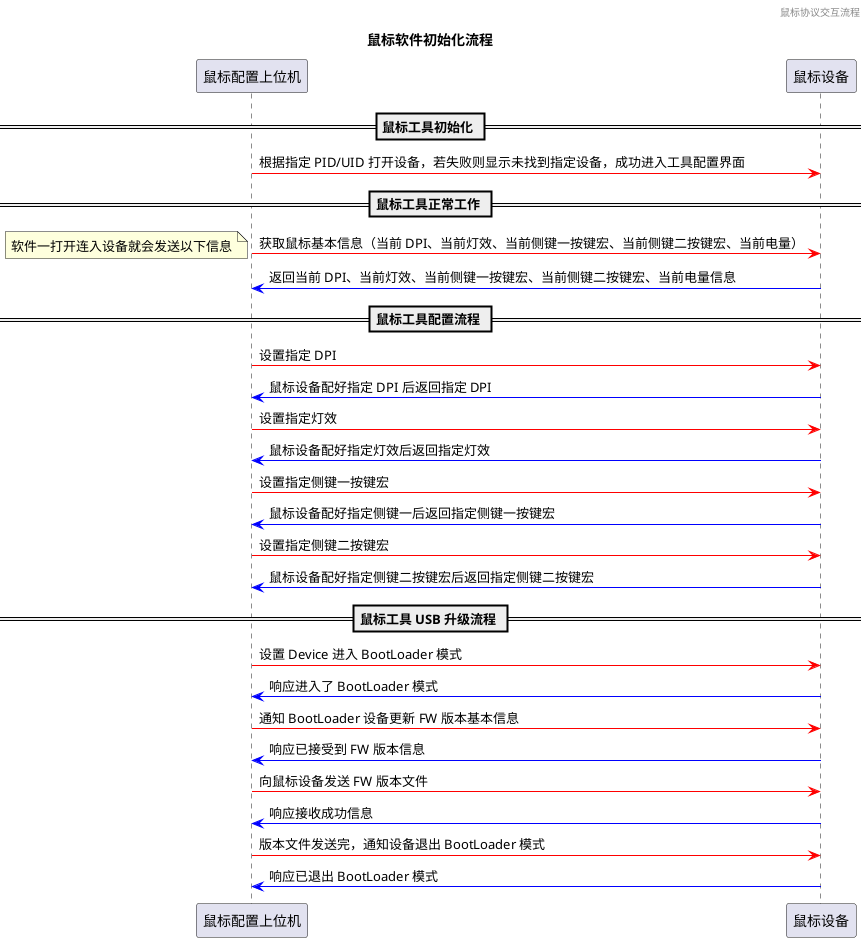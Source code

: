 @startuml
header 鼠标协议交互流程
title 鼠标软件初始化流程
== 鼠标工具初始化 ==
鼠标配置上位机 -[#red]> 鼠标设备 : 根据指定 PID/UID 打开设备，若失败则显示未找到指定设备，成功进入工具配置界面
== 鼠标工具正常工作 == 
鼠标配置上位机 -[#red]> 鼠标设备 : 获取鼠标基本信息（当前 DPI、当前灯效、当前侧键一按键宏、当前侧键二按键宏、当前电量）
note left: 软件一打开连入设备就会发送以下信息
鼠标设备 -[#blue]> 鼠标配置上位机 : 返回当前 DPI、当前灯效、当前侧键一按键宏、当前侧键二按键宏、当前电量信息
== 鼠标工具配置流程 ==
鼠标配置上位机 -[#red]> 鼠标设备 : 设置指定 DPI
鼠标设备 -[#blue]> 鼠标配置上位机 : 鼠标设备配好指定 DPI 后返回指定 DPI
鼠标配置上位机 -[#red]> 鼠标设备 : 设置指定灯效
鼠标设备 -[#blue]> 鼠标配置上位机 : 鼠标设备配好指定灯效后返回指定灯效
鼠标配置上位机 -[#red]> 鼠标设备 : 设置指定侧键一按键宏
鼠标设备 -[#blue]> 鼠标配置上位机 : 鼠标设备配好指定侧键一后返回指定侧键一按键宏
鼠标配置上位机 -[#red]> 鼠标设备 : 设置指定侧键二按键宏
鼠标设备 -[#blue]> 鼠标配置上位机 : 鼠标设备配好指定侧键二按键宏后返回指定侧键二按键宏
== 鼠标工具 USB 升级流程 ==
鼠标配置上位机 -[#red]> 鼠标设备 : 设置 Device 进入 BootLoader 模式
鼠标设备 -[#blue]> 鼠标配置上位机 : 响应进入了 BootLoader 模式
鼠标配置上位机 -[#red]> 鼠标设备 : 通知 BootLoader 设备更新 FW 版本基本信息
鼠标设备 -[#blue]> 鼠标配置上位机 : 响应已接受到 FW 版本信息
鼠标配置上位机 -[#red]> 鼠标设备 : 向鼠标设备发送 FW 版本文件
鼠标设备 -[#blue]> 鼠标配置上位机 : 响应接收成功信息
鼠标配置上位机 -[#red]> 鼠标设备 : 版本文件发送完，通知设备退出 BootLoader 模式
鼠标设备 -[#blue]> 鼠标配置上位机 : 响应已退出 BootLoader 模式
@enduml